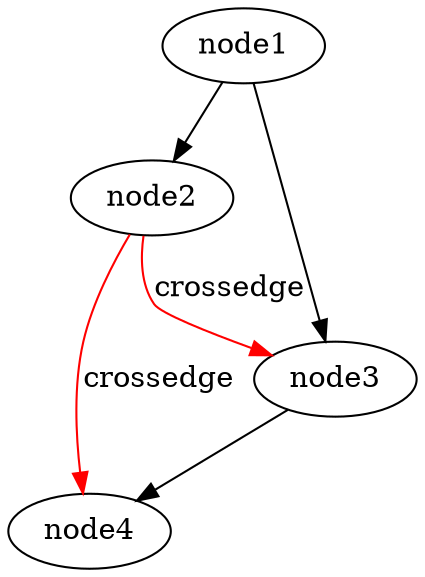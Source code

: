 digraph {
  node1; /* root node */
  node1 -> node2;
  node1 -> node3;
  edge [label=crossedge,color=red];
  node2 -> node3;
  node2 -> node4;
  edge [label="",color=""];
  node3 -> node4;
}
